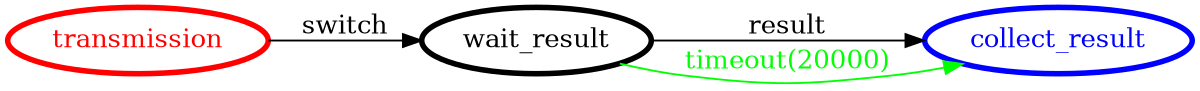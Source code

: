 /*
*
* A GraphViz DOT FSM description 
* Please use a GraphViz visualizer (like http://www.webgraphviz.com)
*  
*/

digraph finite_state_machine {
	rankdir=LR
	size="8,5"
	
	transmission [ color = red ][ fontcolor = red ][ penwidth = 3 ]
	wait_result [ color = black ][ fontcolor = black ][ penwidth = 3 ]
	collect_result [ color = blue ][ fontcolor = blue ][ penwidth = 3 ]
	
	transmission -> wait_result [ label = "switch" ][ color = black ][ fontcolor = black ]
	wait_result -> collect_result [ label = "result" ][ color = black ][ fontcolor = black ]
	wait_result -> collect_result [ label = "timeout(20000)" ][ color = green ][ fontcolor = green ]
}
